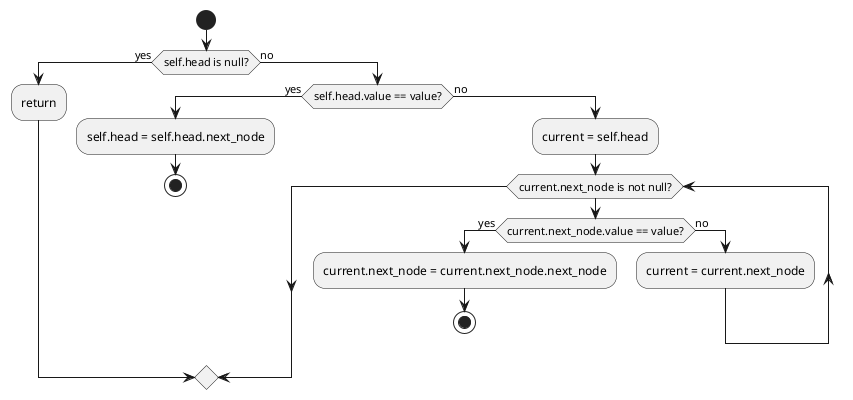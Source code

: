 @startuml
start
if (self.head is null?) then (yes)
  :return;
else (no)
  if (self.head.value == value?) then (yes)
    :self.head = self.head.next_node;
    stop
  else (no)
    :current = self.head;
    while (current.next_node is not null?)
      if (current.next_node.value == value?) then (yes)
        :current.next_node = current.next_node.next_node;
        stop
      else (no)
        :current = current.next_node;
      endif
    endwhile
  endif
endif
@enduml
